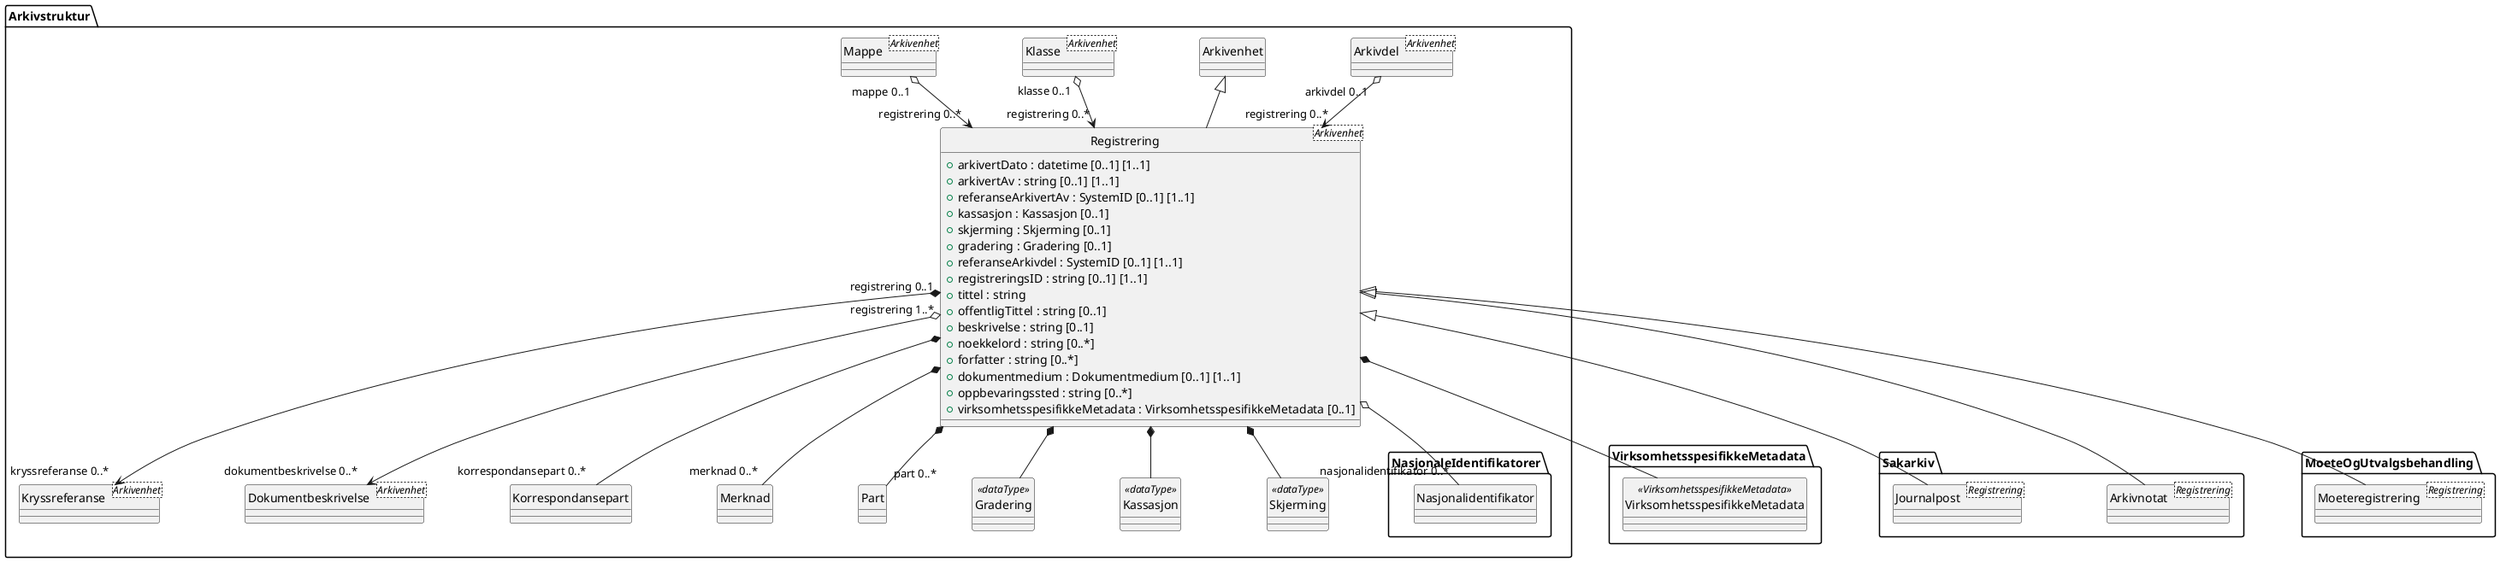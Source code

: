 @startuml
skinparam nodesep 100
hide circle
class Arkivstruktur.Registrering <Arkivenhet> {
  +arkivertDato : datetime [0..1] [1..1]
  +arkivertAv : string [0..1] [1..1]
  +referanseArkivertAv : SystemID [0..1] [1..1]
  +kassasjon : Kassasjon [0..1]
  +skjerming : Skjerming [0..1]
  +gradering : Gradering [0..1]
  +referanseArkivdel : SystemID [0..1] [1..1]
  +registreringsID : string [0..1] [1..1]
  +tittel : string
  +offentligTittel : string [0..1]
  +beskrivelse : string [0..1]
  +noekkelord : string [0..*]
  +forfatter : string [0..*]
  +dokumentmedium : Dokumentmedium [0..1] [1..1]
  +oppbevaringssted : string [0..*]
  +virksomhetsspesifikkeMetadata : VirksomhetsspesifikkeMetadata [0..1]
}
class Arkivstruktur.Arkivdel <Arkivenhet> {
}
Arkivstruktur.Arkivdel "arkivdel 0..1" o--> "registrering 0..*" Arkivstruktur.Registrering
class Arkivstruktur.Arkivenhet {
}
Arkivstruktur.Arkivenhet <|-- Arkivstruktur.Registrering
class Arkivstruktur.Klasse <Arkivenhet> {
}
Arkivstruktur.Klasse "klasse 0..1" o--> "registrering 0..*" Arkivstruktur.Registrering
class Arkivstruktur.Mappe <Arkivenhet> {
}
Arkivstruktur.Mappe "mappe 0..1" o--> "registrering 0..*" Arkivstruktur.Registrering
class Arkivstruktur.Kryssreferanse <Arkivenhet> {
}
Arkivstruktur.Registrering "registrering 0..1" *--> "kryssreferanse 0..*" Arkivstruktur.Kryssreferanse
class Arkivstruktur.Dokumentbeskrivelse <Arkivenhet> {
}
Arkivstruktur.Registrering "registrering 1..*" o--> "dokumentbeskrivelse 0..*" Arkivstruktur.Dokumentbeskrivelse
class Arkivstruktur.Korrespondansepart {
}
Arkivstruktur.Registrering *-- "korrespondansepart 0..*" Arkivstruktur.Korrespondansepart
class Arkivstruktur.Merknad {
}
Arkivstruktur.Registrering *-- "merknad 0..*" Arkivstruktur.Merknad
class Arkivstruktur.Part {
}
Arkivstruktur.Registrering *-- "part 0..*" Arkivstruktur.Part
class Arkivstruktur.Gradering <<dataType>> {
}
Arkivstruktur.Registrering *-- Arkivstruktur.Gradering
class Arkivstruktur.Kassasjon <<dataType>> {
}
Arkivstruktur.Registrering *-- Arkivstruktur.Kassasjon
class Arkivstruktur.Skjerming <<dataType>> {
}
Arkivstruktur.Registrering *-- Arkivstruktur.Skjerming
class VirksomhetsspesifikkeMetadata.VirksomhetsspesifikkeMetadata <<VirksomhetsspesifikkeMetadata>> {
}
Arkivstruktur.Registrering *-- VirksomhetsspesifikkeMetadata.VirksomhetsspesifikkeMetadata
class Sakarkiv.Arkivnotat <Registrering> {
}
Arkivstruktur.Registrering <|-- Sakarkiv.Arkivnotat
class Sakarkiv.Journalpost <Registrering> {
}
Arkivstruktur.Registrering <|-- Sakarkiv.Journalpost
class MoeteOgUtvalgsbehandling.Moeteregistrering <Registrering> {
}
Arkivstruktur.Registrering <|-- MoeteOgUtvalgsbehandling.Moeteregistrering
class Arkivstruktur.NasjonaleIdentifikatorer.Nasjonalidentifikator {
}
Arkivstruktur.Registrering o-- "nasjonalidentifikator 0..*" Arkivstruktur.NasjonaleIdentifikatorer.Nasjonalidentifikator
@enduml
